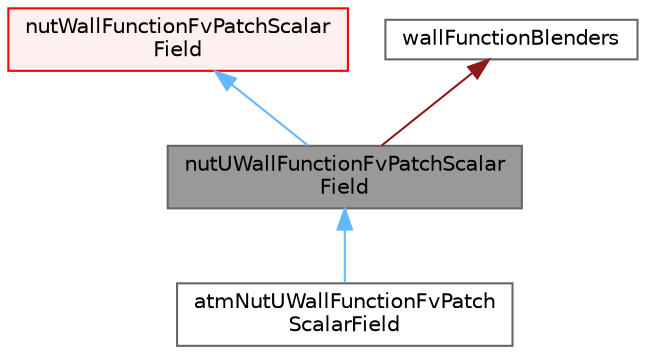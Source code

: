 digraph "nutUWallFunctionFvPatchScalarField"
{
 // LATEX_PDF_SIZE
  bgcolor="transparent";
  edge [fontname=Helvetica,fontsize=10,labelfontname=Helvetica,labelfontsize=10];
  node [fontname=Helvetica,fontsize=10,shape=box,height=0.2,width=0.4];
  Node1 [id="Node000001",label="nutUWallFunctionFvPatchScalar\lField",height=0.2,width=0.4,color="gray40", fillcolor="grey60", style="filled", fontcolor="black",tooltip="This boundary condition provides a wall function for the turbulent viscosity (i.e...."];
  Node2 -> Node1 [id="edge1_Node000001_Node000002",dir="back",color="steelblue1",style="solid",tooltip=" "];
  Node2 [id="Node000002",label="nutWallFunctionFvPatchScalar\lField",height=0.2,width=0.4,color="red", fillcolor="#FFF0F0", style="filled",URL="$classFoam_1_1nutWallFunctionFvPatchScalarField.html",tooltip="The class nutWallFunction is an abstract base class that hosts  calculation methods and common functi..."];
  Node4 -> Node1 [id="edge2_Node000001_Node000004",dir="back",color="firebrick4",style="solid",tooltip=" "];
  Node4 [id="Node000004",label="wallFunctionBlenders",height=0.2,width=0.4,color="gray40", fillcolor="white", style="filled",URL="$classFoam_1_1wallFunctionBlenders.html",tooltip="The class wallFunctionBlenders is a base class that hosts common entries for various derived wall-fun..."];
  Node1 -> Node5 [id="edge3_Node000001_Node000005",dir="back",color="steelblue1",style="solid",tooltip=" "];
  Node5 [id="Node000005",label="atmNutUWallFunctionFvPatch\lScalarField",height=0.2,width=0.4,color="gray40", fillcolor="white", style="filled",URL="$classFoam_1_1atmNutUWallFunctionFvPatchScalarField.html",tooltip="This boundary condition provides a wall constraint on the turbulent viscosity (i.e...."];
}
